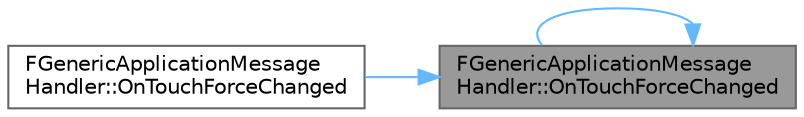 digraph "FGenericApplicationMessageHandler::OnTouchForceChanged"
{
 // INTERACTIVE_SVG=YES
 // LATEX_PDF_SIZE
  bgcolor="transparent";
  edge [fontname=Helvetica,fontsize=10,labelfontname=Helvetica,labelfontsize=10];
  node [fontname=Helvetica,fontsize=10,shape=box,height=0.2,width=0.4];
  rankdir="RL";
  Node1 [id="Node000001",label="FGenericApplicationMessage\lHandler::OnTouchForceChanged",height=0.2,width=0.4,color="gray40", fillcolor="grey60", style="filled", fontcolor="black",tooltip=" "];
  Node1 -> Node1 [id="edge1_Node000001_Node000001",dir="back",color="steelblue1",style="solid",tooltip=" "];
  Node1 -> Node2 [id="edge2_Node000001_Node000002",dir="back",color="steelblue1",style="solid",tooltip=" "];
  Node2 [id="Node000002",label="FGenericApplicationMessage\lHandler::OnTouchForceChanged",height=0.2,width=0.4,color="grey40", fillcolor="white", style="filled",URL="$d3/d8b/classFGenericApplicationMessageHandler.html#a65e65f01d555f0d5161d29f14dcbde41",tooltip=" "];
}
